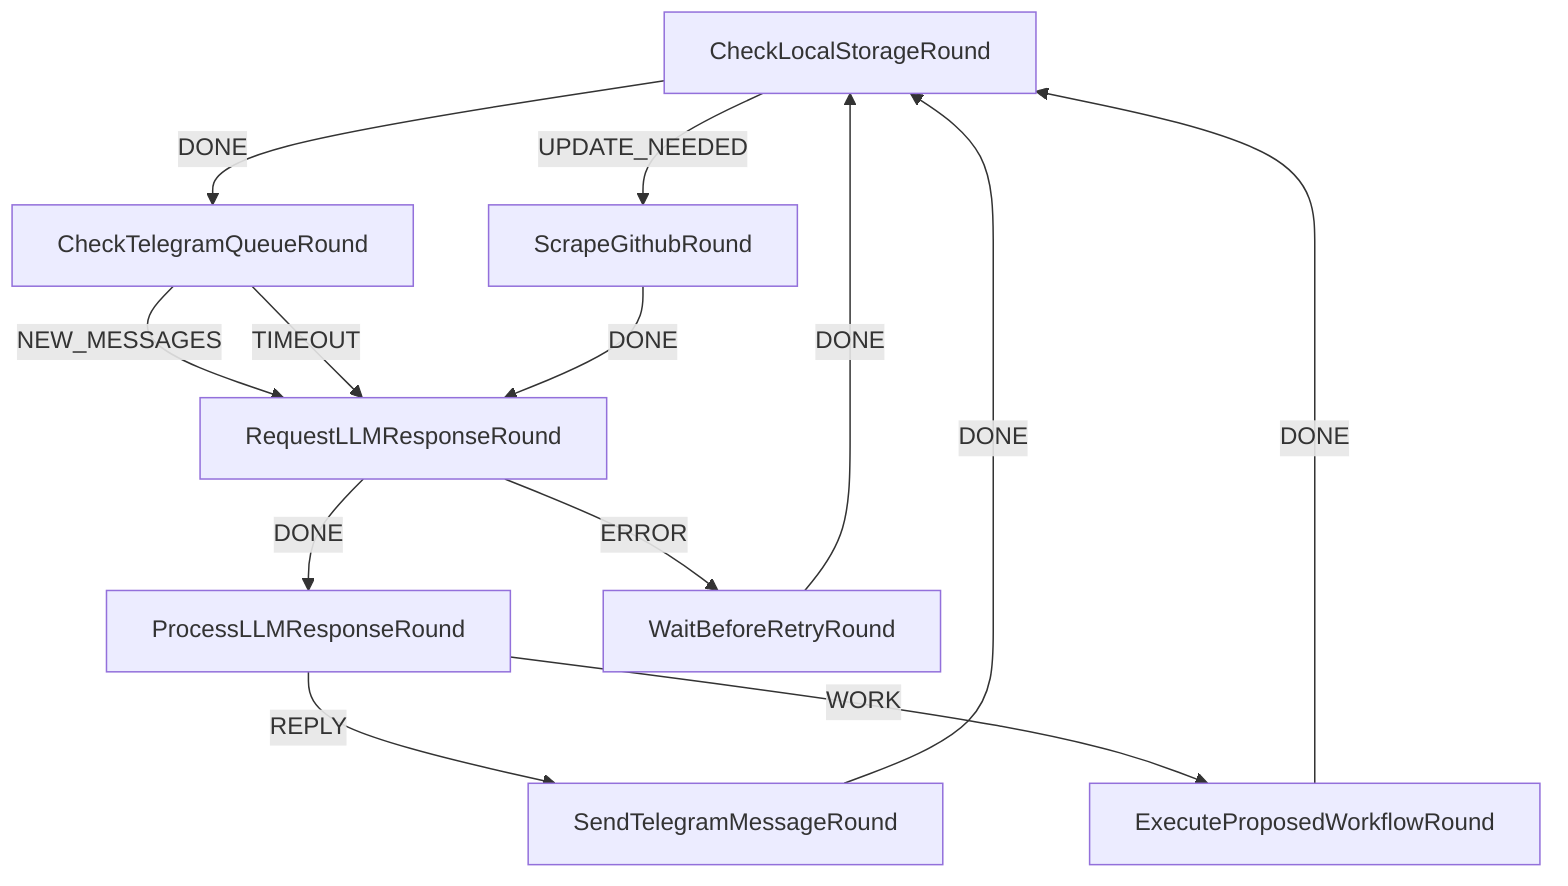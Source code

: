 graph TD
  CheckLocalStorageRound
  ProcessLLMResponseRound
  CheckTelegramQueueRound
  RequestLLMResponseRound
  SendTelegramMessageRound
  ScrapeGithubRound
  WaitBeforeRetryRound
  CheckLocalStorageRound
  ExecuteProposedWorkflowRound
  CheckLocalStorageRound -->|DONE| CheckTelegramQueueRound
  CheckLocalStorageRound -->|UPDATE_NEEDED| ScrapeGithubRound
  CheckTelegramQueueRound -->|NEW_MESSAGES| RequestLLMResponseRound
  CheckTelegramQueueRound -->|TIMEOUT| RequestLLMResponseRound
  ExecuteProposedWorkflowRound -->|DONE| CheckLocalStorageRound
  ProcessLLMResponseRound -->|REPLY| SendTelegramMessageRound
  ProcessLLMResponseRound -->|WORK| ExecuteProposedWorkflowRound
  RequestLLMResponseRound -->|DONE| ProcessLLMResponseRound
  RequestLLMResponseRound -->|ERROR| WaitBeforeRetryRound
  ScrapeGithubRound -->|DONE| RequestLLMResponseRound
  SendTelegramMessageRound -->|DONE| CheckLocalStorageRound
  WaitBeforeRetryRound -->|DONE| CheckLocalStorageRound